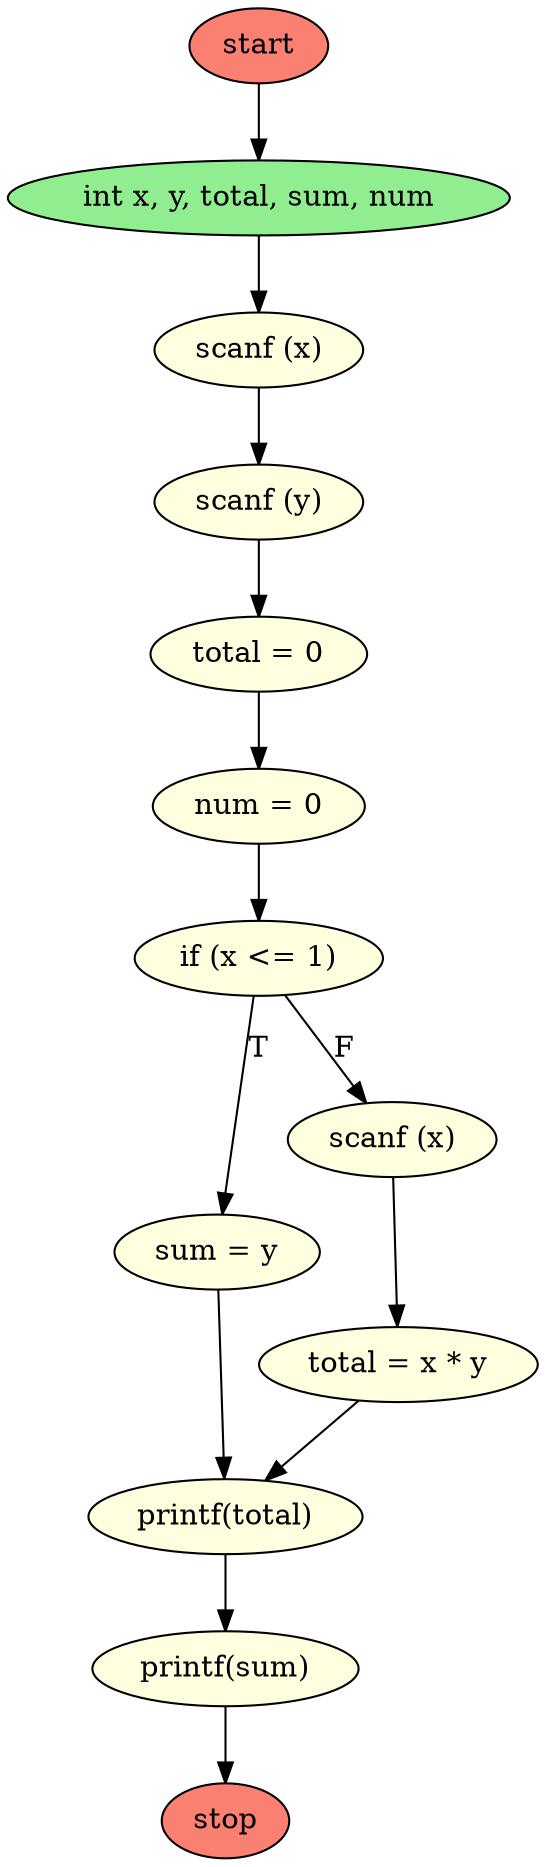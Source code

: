 digraph {
  outputorder=edgesfirst;
  1[shape=ellipse, fillcolor=salmon, style=filled, label="start"];
  2[shape=ellipse, fillcolor=palegreen2, style=filled, label="int x, y, total, sum, num"];
  3[shape=ellipse, fillcolor=lightyellow, style=filled, label="scanf (x)"];
  4[shape=ellipse, fillcolor=lightyellow, style=filled, label="scanf (y)"];
  5[shape=ellipse, fillcolor=lightyellow, style=filled, label="total = 0"];
  6[shape=ellipse, fillcolor=lightyellow, style=filled, label="num = 0"];
  7[shape=ellipse, fillcolor=lightyellow, style=filled, label="if (x <= 1)"];
  8[shape=ellipse, fillcolor=lightyellow, style=filled, label="sum = y"];
  9[shape=ellipse, fillcolor=lightyellow, style=filled, label="scanf (x)"];
  10[shape=ellipse, fillcolor=lightyellow, style=filled, label="total = x * y"];
  12[shape=ellipse, fillcolor=lightyellow, style=filled, label="printf(total)"];
  13[shape=ellipse, fillcolor=lightyellow, style=filled, label="printf(sum)"];
  14[shape=ellipse, fillcolor=salmon, style=filled, label="stop"];
  1 -> 2[style = ""];
  2 -> 3[style = ""];
  3 -> 4[style = ""];
  4 -> 5[style = ""];
  5 -> 6[style = ""];
  6 -> 7[style = ""];
  7 -> 8[style = "", label="T"];
  7 -> 9[style = "", label="F"];
  8 -> 12[style = ""];
  9 -> 10[style = ""];
  10 -> 12[style = ""];
  12 -> 13[style = ""];
  13 -> 14[style = ""];
}
